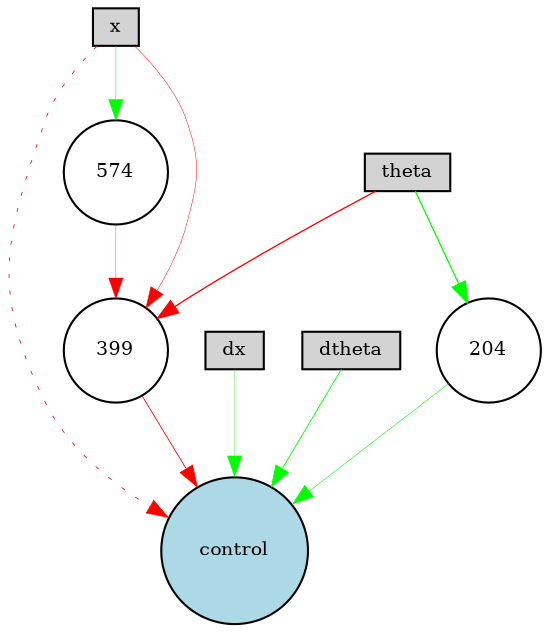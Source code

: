 digraph {
	node [fontsize=9 height=0.2 shape=circle width=0.2]
	x [fillcolor=lightgray shape=box style=filled]
	dx [fillcolor=lightgray shape=box style=filled]
	theta [fillcolor=lightgray shape=box style=filled]
	dtheta [fillcolor=lightgray shape=box style=filled]
	control [fillcolor=lightblue style=filled]
	204 [fillcolor=white style=filled]
	574 [fillcolor=white style=filled]
	399 [fillcolor=white style=filled]
	theta -> 204 [color=green penwidth=0.5984913530650636 style=solid]
	x -> control [color=red penwidth=0.37023933120330554 style=dotted]
	dtheta -> control [color=green penwidth=0.40972619538046784 style=solid]
	x -> 399 [color=red penwidth=0.22670020875033278 style=solid]
	399 -> control [color=red penwidth=0.39938669745163624 style=solid]
	dx -> control [color=green penwidth=0.16408131407093585 style=solid]
	x -> 574 [color=green penwidth=0.24569555825455433 style=solid]
	574 -> 399 [color=red penwidth=0.1563058709177343 style=solid]
	theta -> 399 [color=red penwidth=0.6340043071263786 style=solid]
	204 -> control [color=green penwidth=0.2628550827818086 style=solid]
}
